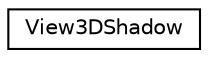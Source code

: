 digraph G
{
  edge [fontname="Helvetica",fontsize="10",labelfontname="Helvetica",labelfontsize="10"];
  node [fontname="Helvetica",fontsize="10",shape=record];
  rankdir=LR;
  Node1 [label="View3DShadow",height=0.2,width=0.4,color="black", fillcolor="white", style="filled",URL="$df/de9/structView3DShadow.html"];
}
